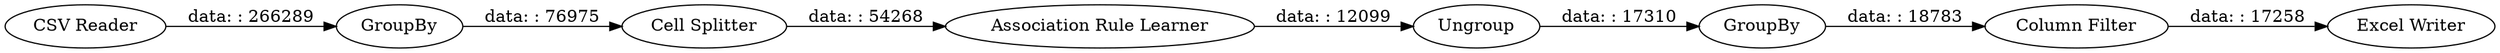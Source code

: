 digraph {
	"-4390457580518185014_1" [label="CSV Reader"]
	"-4390457580518185014_5" [label=Ungroup]
	"-4390457580518185014_3" [label="Cell Splitter"]
	"-4390457580518185014_6" [label=GroupBy]
	"-4390457580518185014_4" [label="Association Rule Learner"]
	"-4390457580518185014_2" [label=GroupBy]
	"-4390457580518185014_8" [label="Excel Writer"]
	"-4390457580518185014_7" [label="Column Filter"]
	"-4390457580518185014_5" -> "-4390457580518185014_6" [label="data: : 17310"]
	"-4390457580518185014_6" -> "-4390457580518185014_7" [label="data: : 18783"]
	"-4390457580518185014_3" -> "-4390457580518185014_4" [label="data: : 54268"]
	"-4390457580518185014_4" -> "-4390457580518185014_5" [label="data: : 12099"]
	"-4390457580518185014_1" -> "-4390457580518185014_2" [label="data: : 266289"]
	"-4390457580518185014_7" -> "-4390457580518185014_8" [label="data: : 17258"]
	"-4390457580518185014_2" -> "-4390457580518185014_3" [label="data: : 76975"]
	rankdir=LR
}
